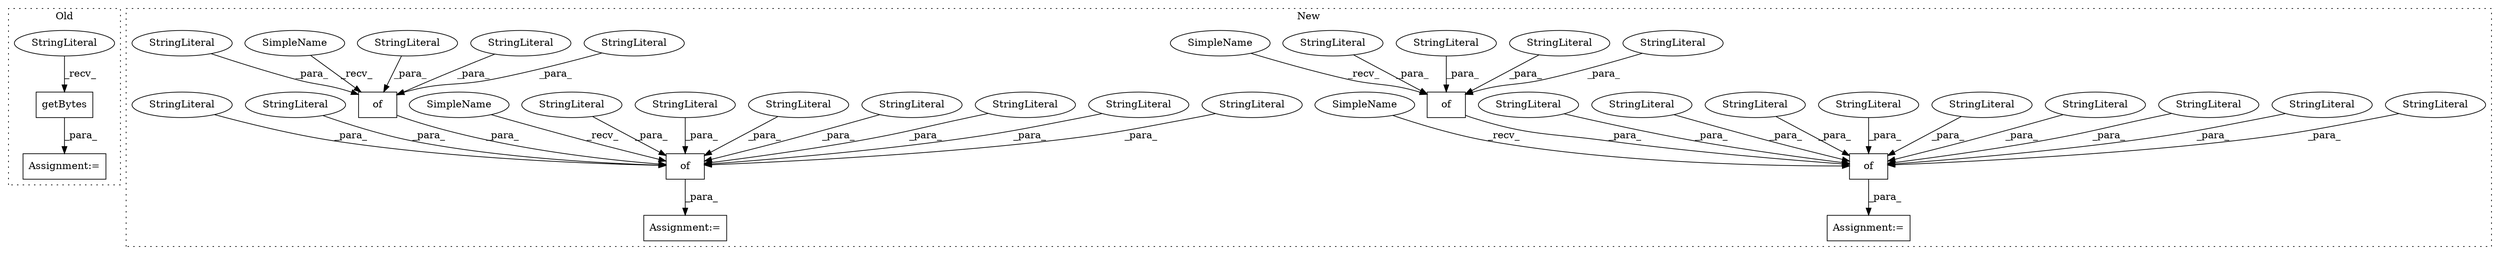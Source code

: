digraph G {
subgraph cluster0 {
1 [label="getBytes" a="32" s="7715" l="10" shape="box"];
3 [label="StringLiteral" a="45" s="7357" l="357" shape="ellipse"];
7 [label="Assignment:=" a="7" s="7356" l="1" shape="box"];
label = "Old";
style="dotted";
}
subgraph cluster1 {
2 [label="of" a="32" s="6865,7036" l="3,1" shape="box"];
4 [label="StringLiteral" a="45" s="6972" l="10" shape="ellipse"];
5 [label="StringLiteral" a="45" s="7004" l="11" shape="ellipse"];
6 [label="StringLiteral" a="45" s="6881" l="12" shape="ellipse"];
8 [label="StringLiteral" a="45" s="6999" l="4" shape="ellipse"];
9 [label="StringLiteral" a="45" s="7016" l="20" shape="ellipse"];
10 [label="StringLiteral" a="45" s="6965" l="6" shape="ellipse"];
11 [label="Assignment:=" a="7" s="6860" l="1" shape="box"];
12 [label="StringLiteral" a="45" s="6868" l="12" shape="ellipse"];
13 [label="StringLiteral" a="45" s="6894" l="6" shape="ellipse"];
14 [label="of" a="32" s="6905,6963" l="3,1" shape="box"];
15 [label="StringLiteral" a="45" s="6913" l="26" shape="ellipse"];
16 [label="StringLiteral" a="45" s="6908" l="4" shape="ellipse"];
17 [label="StringLiteral" a="45" s="6953" l="10" shape="ellipse"];
18 [label="StringLiteral" a="45" s="6940" l="12" shape="ellipse"];
19 [label="StringLiteral" a="45" s="6983" l="15" shape="ellipse"];
20 [label="of" a="32" s="6250,6415" l="3,1" shape="box"];
21 [label="StringLiteral" a="45" s="6253" l="12" shape="ellipse"];
22 [label="of" a="32" s="6290,6342" l="3,1" shape="box"];
23 [label="StringLiteral" a="45" s="6279" l="6" shape="ellipse"];
24 [label="StringLiteral" a="45" s="6293" l="4" shape="ellipse"];
25 [label="StringLiteral" a="45" s="6351" l="4" shape="ellipse"];
26 [label="StringLiteral" a="45" s="6266" l="12" shape="ellipse"];
27 [label="StringLiteral" a="45" s="6356" l="15" shape="ellipse"];
28 [label="StringLiteral" a="45" s="6298" l="26" shape="ellipse"];
29 [label="StringLiteral" a="45" s="6325" l="12" shape="ellipse"];
30 [label="StringLiteral" a="45" s="6338" l="4" shape="ellipse"];
31 [label="StringLiteral" a="45" s="6344" l="6" shape="ellipse"];
32 [label="StringLiteral" a="45" s="6383" l="11" shape="ellipse"];
33 [label="StringLiteral" a="45" s="6395" l="20" shape="ellipse"];
34 [label="StringLiteral" a="45" s="6372" l="10" shape="ellipse"];
35 [label="Assignment:=" a="7" s="6245" l="1" shape="box"];
36 [label="SimpleName" a="42" s="6246" l="3" shape="ellipse"];
37 [label="SimpleName" a="42" s="6286" l="3" shape="ellipse"];
38 [label="SimpleName" a="42" s="6901" l="3" shape="ellipse"];
39 [label="SimpleName" a="42" s="6861" l="3" shape="ellipse"];
label = "New";
style="dotted";
}
1 -> 7 [label="_para_"];
2 -> 11 [label="_para_"];
3 -> 1 [label="_recv_"];
4 -> 2 [label="_para_"];
5 -> 2 [label="_para_"];
6 -> 2 [label="_para_"];
8 -> 2 [label="_para_"];
9 -> 2 [label="_para_"];
10 -> 2 [label="_para_"];
12 -> 2 [label="_para_"];
13 -> 2 [label="_para_"];
14 -> 2 [label="_para_"];
15 -> 14 [label="_para_"];
16 -> 14 [label="_para_"];
17 -> 14 [label="_para_"];
18 -> 14 [label="_para_"];
19 -> 2 [label="_para_"];
20 -> 35 [label="_para_"];
21 -> 20 [label="_para_"];
22 -> 20 [label="_para_"];
23 -> 20 [label="_para_"];
24 -> 22 [label="_para_"];
25 -> 20 [label="_para_"];
26 -> 20 [label="_para_"];
27 -> 20 [label="_para_"];
28 -> 22 [label="_para_"];
29 -> 22 [label="_para_"];
30 -> 22 [label="_para_"];
31 -> 20 [label="_para_"];
32 -> 20 [label="_para_"];
33 -> 20 [label="_para_"];
34 -> 20 [label="_para_"];
36 -> 20 [label="_recv_"];
37 -> 22 [label="_recv_"];
38 -> 14 [label="_recv_"];
39 -> 2 [label="_recv_"];
}